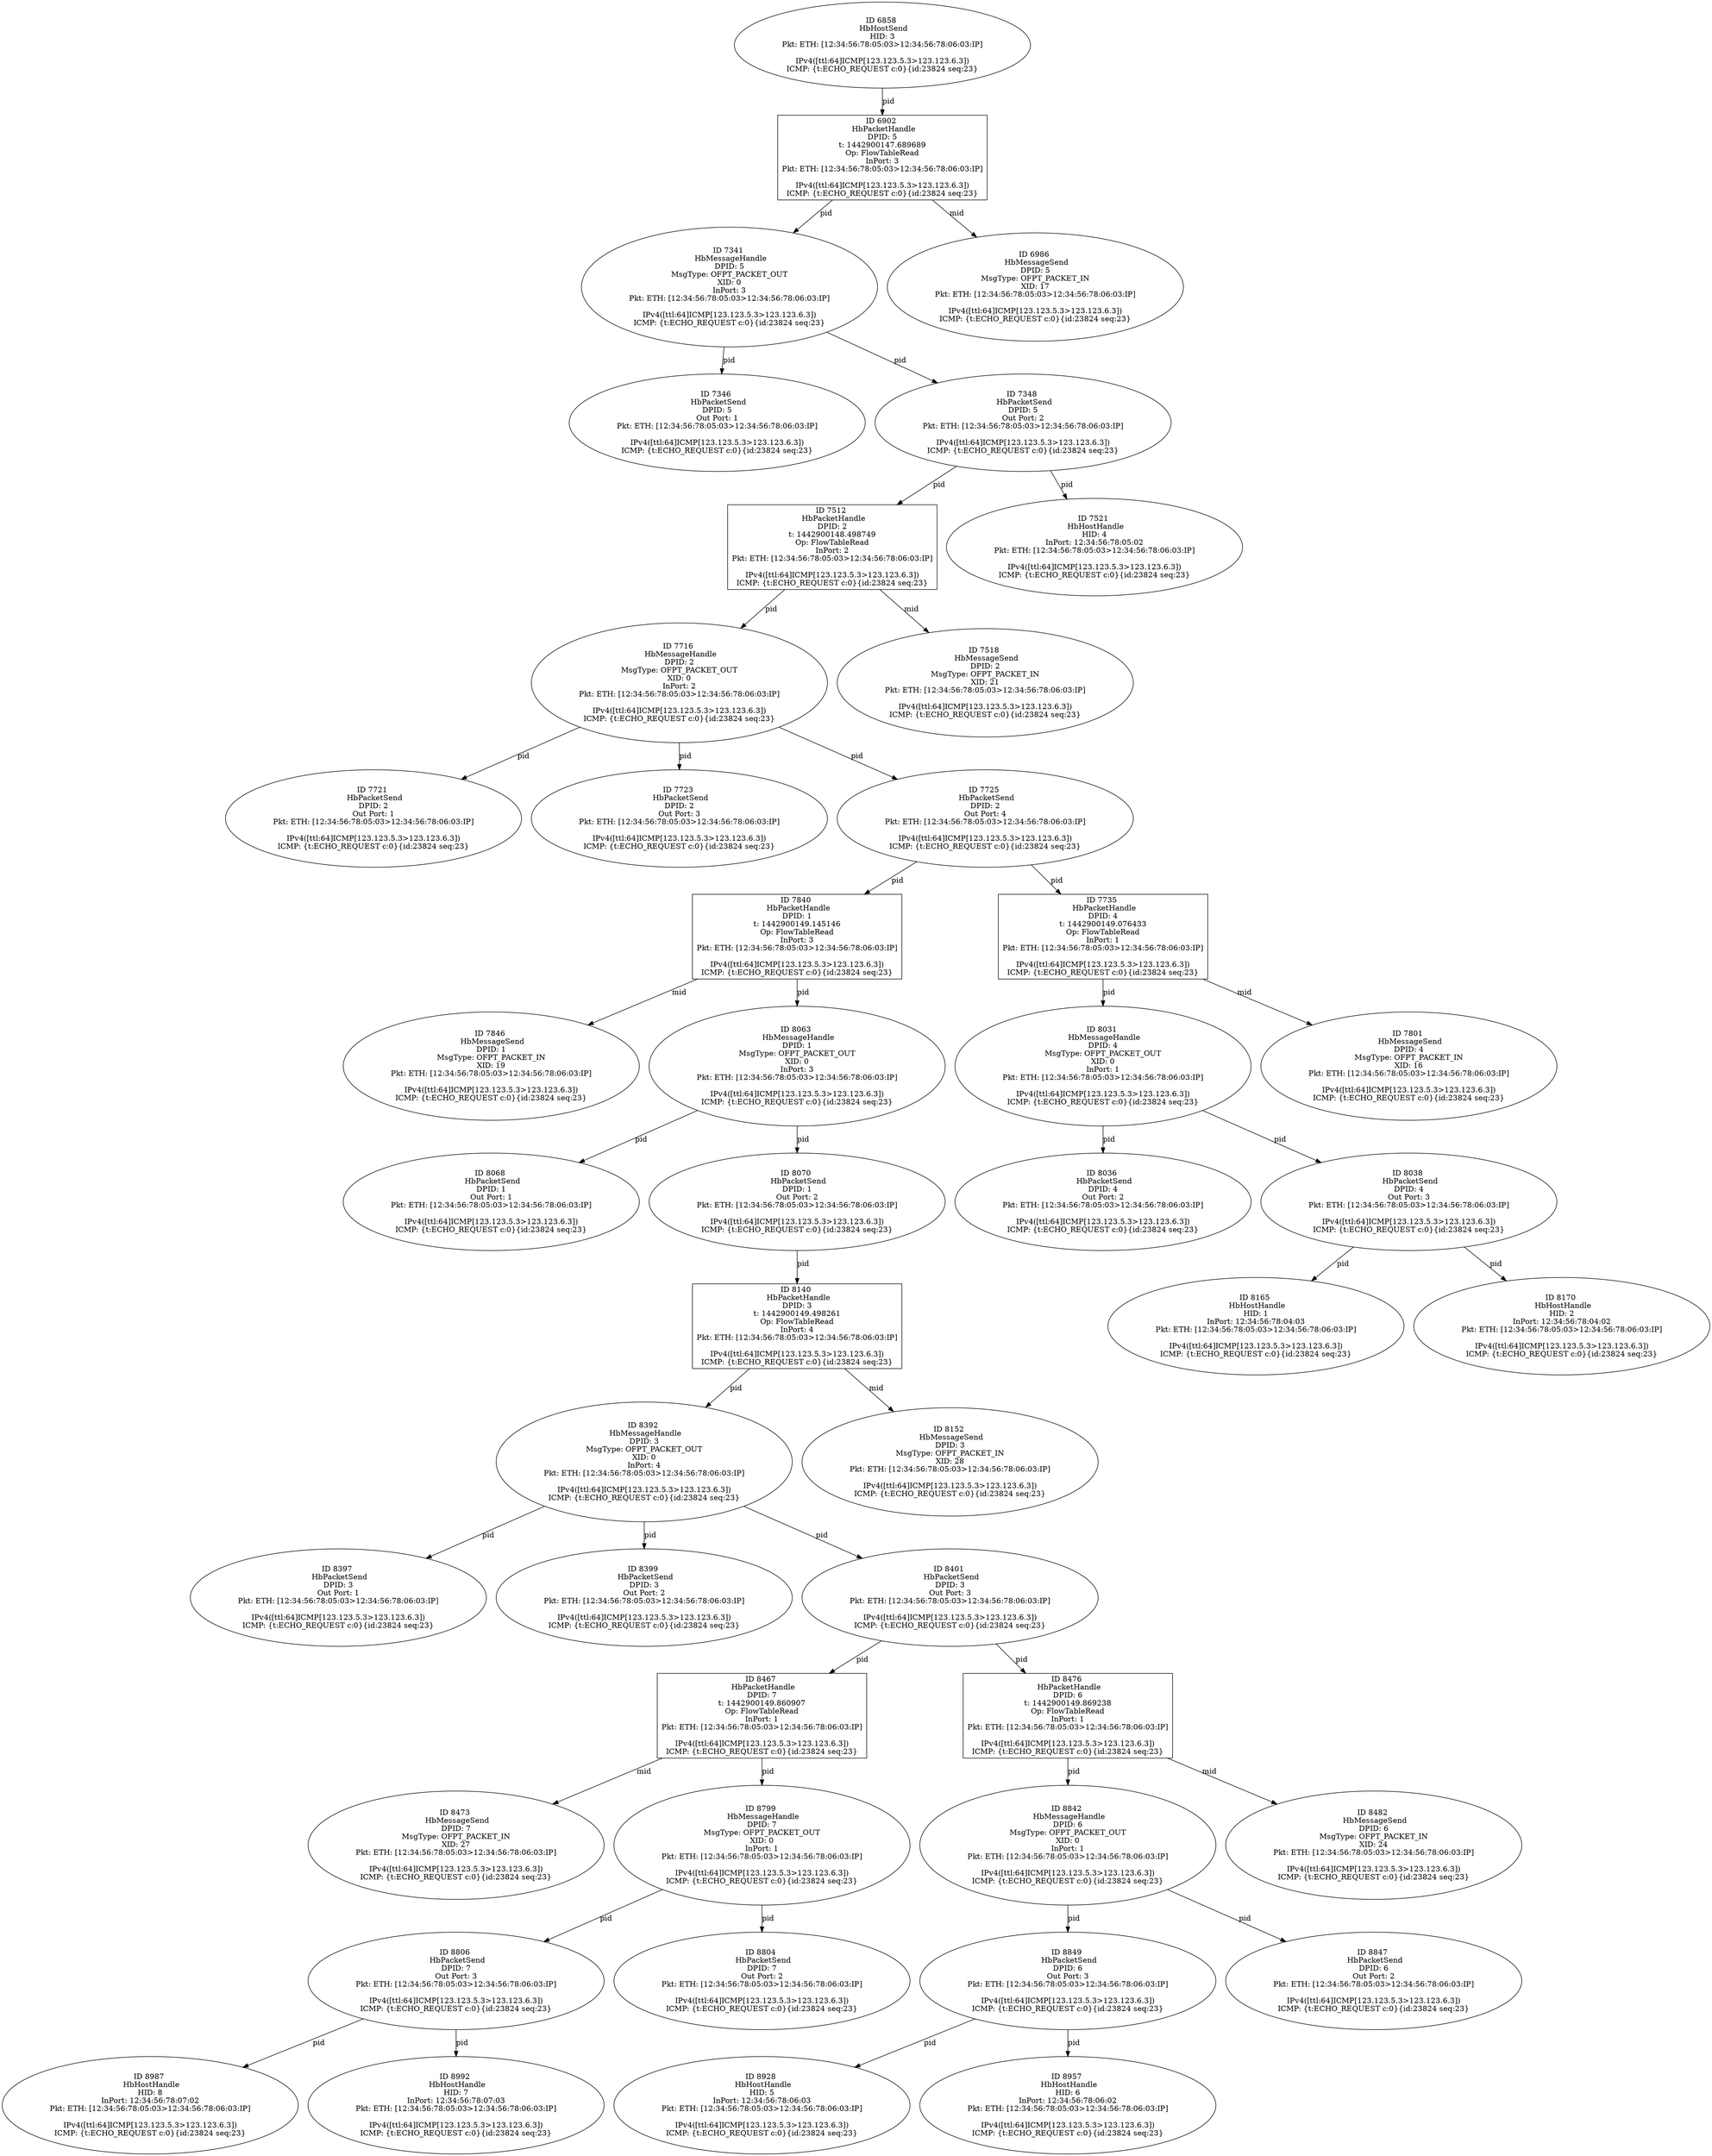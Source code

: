 strict digraph G {
8068 [shape=oval, event=<hb_events.HbPacketSend object at 0x109a2a590>, label="ID 8068 
 HbPacketSend
DPID: 1
Out Port: 1
Pkt: ETH: [12:34:56:78:05:03>12:34:56:78:06:03:IP]

IPv4([ttl:64]ICMP[123.123.5.3>123.123.6.3])
ICMP: {t:ECHO_REQUEST c:0}{id:23824 seq:23}"];
8070 [shape=oval, event=<hb_events.HbPacketSend object at 0x109a2a7d0>, label="ID 8070 
 HbPacketSend
DPID: 1
Out Port: 2
Pkt: ETH: [12:34:56:78:05:03>12:34:56:78:06:03:IP]

IPv4([ttl:64]ICMP[123.123.5.3>123.123.6.3])
ICMP: {t:ECHO_REQUEST c:0}{id:23824 seq:23}"];
8842 [shape=oval, event=<hb_events.HbMessageHandle object at 0x109b6bb50>, label="ID 8842 
 HbMessageHandle
DPID: 6
MsgType: OFPT_PACKET_OUT
XID: 0
InPort: 1
Pkt: ETH: [12:34:56:78:05:03>12:34:56:78:06:03:IP]

IPv4([ttl:64]ICMP[123.123.5.3>123.123.6.3])
ICMP: {t:ECHO_REQUEST c:0}{id:23824 seq:23}"];
8806 [shape=oval, event=<hb_events.HbPacketSend object at 0x109b5f4d0>, label="ID 8806 
 HbPacketSend
DPID: 7
Out Port: 3
Pkt: ETH: [12:34:56:78:05:03>12:34:56:78:06:03:IP]

IPv4([ttl:64]ICMP[123.123.5.3>123.123.6.3])
ICMP: {t:ECHO_REQUEST c:0}{id:23824 seq:23}"];
7341 [shape=oval, event=<hb_events.HbMessageHandle object at 0x1098c1c10>, label="ID 7341 
 HbMessageHandle
DPID: 5
MsgType: OFPT_PACKET_OUT
XID: 0
InPort: 3
Pkt: ETH: [12:34:56:78:05:03>12:34:56:78:06:03:IP]

IPv4([ttl:64]ICMP[123.123.5.3>123.123.6.3])
ICMP: {t:ECHO_REQUEST c:0}{id:23824 seq:23}"];
8849 [shape=oval, event=<hb_events.HbPacketSend object at 0x109b78190>, label="ID 8849 
 HbPacketSend
DPID: 6
Out Port: 3
Pkt: ETH: [12:34:56:78:05:03>12:34:56:78:06:03:IP]

IPv4([ttl:64]ICMP[123.123.5.3>123.123.6.3])
ICMP: {t:ECHO_REQUEST c:0}{id:23824 seq:23}"];
8467 [shape=box, event=<hb_events.HbPacketHandle object at 0x109ac4350>, label="ID 8467 
 HbPacketHandle
DPID: 7
t: 1442900149.860907
Op: FlowTableRead
InPort: 1
Pkt: ETH: [12:34:56:78:05:03>12:34:56:78:06:03:IP]

IPv4([ttl:64]ICMP[123.123.5.3>123.123.6.3])
ICMP: {t:ECHO_REQUEST c:0}{id:23824 seq:23}"];
8473 [shape=oval, event=<hb_events.HbMessageSend object at 0x109ac4b10>, label="ID 8473 
 HbMessageSend
DPID: 7
MsgType: OFPT_PACKET_IN
XID: 27
Pkt: ETH: [12:34:56:78:05:03>12:34:56:78:06:03:IP]

IPv4([ttl:64]ICMP[123.123.5.3>123.123.6.3])
ICMP: {t:ECHO_REQUEST c:0}{id:23824 seq:23}"];
8987 [shape=oval, event=<hb_events.HbHostHandle object at 0x109bb2790>, label="ID 8987 
 HbHostHandle
HID: 8
InPort: 12:34:56:78:07:02
Pkt: ETH: [12:34:56:78:05:03>12:34:56:78:06:03:IP]

IPv4([ttl:64]ICMP[123.123.5.3>123.123.6.3])
ICMP: {t:ECHO_REQUEST c:0}{id:23824 seq:23}"];
8476 [shape=box, event=<hb_events.HbPacketHandle object at 0x109ac4ad0>, label="ID 8476 
 HbPacketHandle
DPID: 6
t: 1442900149.869238
Op: FlowTableRead
InPort: 1
Pkt: ETH: [12:34:56:78:05:03>12:34:56:78:06:03:IP]

IPv4([ttl:64]ICMP[123.123.5.3>123.123.6.3])
ICMP: {t:ECHO_REQUEST c:0}{id:23824 seq:23}"];
7840 [shape=box, event=<hb_events.HbPacketHandle object at 0x1099ddd10>, label="ID 7840 
 HbPacketHandle
DPID: 1
t: 1442900149.145146
Op: FlowTableRead
InPort: 3
Pkt: ETH: [12:34:56:78:05:03>12:34:56:78:06:03:IP]

IPv4([ttl:64]ICMP[123.123.5.3>123.123.6.3])
ICMP: {t:ECHO_REQUEST c:0}{id:23824 seq:23}"];
8482 [shape=oval, event=<hb_events.HbMessageSend object at 0x109accd50>, label="ID 8482 
 HbMessageSend
DPID: 6
MsgType: OFPT_PACKET_IN
XID: 24
Pkt: ETH: [12:34:56:78:05:03>12:34:56:78:06:03:IP]

IPv4([ttl:64]ICMP[123.123.5.3>123.123.6.3])
ICMP: {t:ECHO_REQUEST c:0}{id:23824 seq:23}"];
7716 [shape=oval, event=<hb_events.HbMessageHandle object at 0x10997ae90>, label="ID 7716 
 HbMessageHandle
DPID: 2
MsgType: OFPT_PACKET_OUT
XID: 0
InPort: 2
Pkt: ETH: [12:34:56:78:05:03>12:34:56:78:06:03:IP]

IPv4([ttl:64]ICMP[123.123.5.3>123.123.6.3])
ICMP: {t:ECHO_REQUEST c:0}{id:23824 seq:23}"];
7846 [shape=oval, event=<hb_events.HbMessageSend object at 0x1099e5490>, label="ID 7846 
 HbMessageSend
DPID: 1
MsgType: OFPT_PACKET_IN
XID: 19
Pkt: ETH: [12:34:56:78:05:03>12:34:56:78:06:03:IP]

IPv4([ttl:64]ICMP[123.123.5.3>123.123.6.3])
ICMP: {t:ECHO_REQUEST c:0}{id:23824 seq:23}"];
7721 [shape=oval, event=<hb_events.HbPacketSend object at 0x1099843d0>, label="ID 7721 
 HbPacketSend
DPID: 2
Out Port: 1
Pkt: ETH: [12:34:56:78:05:03>12:34:56:78:06:03:IP]

IPv4([ttl:64]ICMP[123.123.5.3>123.123.6.3])
ICMP: {t:ECHO_REQUEST c:0}{id:23824 seq:23}"];
7723 [shape=oval, event=<hb_events.HbPacketSend object at 0x109984610>, label="ID 7723 
 HbPacketSend
DPID: 2
Out Port: 3
Pkt: ETH: [12:34:56:78:05:03>12:34:56:78:06:03:IP]

IPv4([ttl:64]ICMP[123.123.5.3>123.123.6.3])
ICMP: {t:ECHO_REQUEST c:0}{id:23824 seq:23}"];
7725 [shape=oval, event=<hb_events.HbPacketSend object at 0x109984850>, label="ID 7725 
 HbPacketSend
DPID: 2
Out Port: 4
Pkt: ETH: [12:34:56:78:05:03>12:34:56:78:06:03:IP]

IPv4([ttl:64]ICMP[123.123.5.3>123.123.6.3])
ICMP: {t:ECHO_REQUEST c:0}{id:23824 seq:23}"];
7346 [shape=oval, event=<hb_events.HbPacketSend object at 0x1098c9390>, label="ID 7346 
 HbPacketSend
DPID: 5
Out Port: 1
Pkt: ETH: [12:34:56:78:05:03>12:34:56:78:06:03:IP]

IPv4([ttl:64]ICMP[123.123.5.3>123.123.6.3])
ICMP: {t:ECHO_REQUEST c:0}{id:23824 seq:23}"];
7348 [shape=oval, event=<hb_events.HbPacketSend object at 0x1098c95d0>, label="ID 7348 
 HbPacketSend
DPID: 5
Out Port: 2
Pkt: ETH: [12:34:56:78:05:03>12:34:56:78:06:03:IP]

IPv4([ttl:64]ICMP[123.123.5.3>123.123.6.3])
ICMP: {t:ECHO_REQUEST c:0}{id:23824 seq:23}"];
7735 [shape=box, event=<hb_events.HbPacketHandle object at 0x10998a850>, label="ID 7735 
 HbPacketHandle
DPID: 4
t: 1442900149.076433
Op: FlowTableRead
InPort: 1
Pkt: ETH: [12:34:56:78:05:03>12:34:56:78:06:03:IP]

IPv4([ttl:64]ICMP[123.123.5.3>123.123.6.3])
ICMP: {t:ECHO_REQUEST c:0}{id:23824 seq:23}"];
8799 [shape=oval, event=<hb_events.HbMessageHandle object at 0x109b59d50>, label="ID 8799 
 HbMessageHandle
DPID: 7
MsgType: OFPT_PACKET_OUT
XID: 0
InPort: 1
Pkt: ETH: [12:34:56:78:05:03>12:34:56:78:06:03:IP]

IPv4([ttl:64]ICMP[123.123.5.3>123.123.6.3])
ICMP: {t:ECHO_REQUEST c:0}{id:23824 seq:23}"];
6858 [shape=oval, event=<hb_events.HbHostSend object at 0x10971e1d0>, label="ID 6858 
 HbHostSend
HID: 3
Pkt: ETH: [12:34:56:78:05:03>12:34:56:78:06:03:IP]

IPv4([ttl:64]ICMP[123.123.5.3>123.123.6.3])
ICMP: {t:ECHO_REQUEST c:0}{id:23824 seq:23}"];
7512 [shape=box, event=<hb_events.HbPacketHandle object at 0x109923c90>, label="ID 7512 
 HbPacketHandle
DPID: 2
t: 1442900148.498749
Op: FlowTableRead
InPort: 2
Pkt: ETH: [12:34:56:78:05:03>12:34:56:78:06:03:IP]

IPv4([ttl:64]ICMP[123.123.5.3>123.123.6.3])
ICMP: {t:ECHO_REQUEST c:0}{id:23824 seq:23}"];
8992 [shape=oval, event=<hb_events.HbHostHandle object at 0x109bb2dd0>, label="ID 8992 
 HbHostHandle
HID: 7
InPort: 12:34:56:78:07:03
Pkt: ETH: [12:34:56:78:05:03>12:34:56:78:06:03:IP]

IPv4([ttl:64]ICMP[123.123.5.3>123.123.6.3])
ICMP: {t:ECHO_REQUEST c:0}{id:23824 seq:23}"];
8392 [shape=oval, event=<hb_events.HbMessageHandle object at 0x109aaa090>, label="ID 8392 
 HbMessageHandle
DPID: 3
MsgType: OFPT_PACKET_OUT
XID: 0
InPort: 4
Pkt: ETH: [12:34:56:78:05:03>12:34:56:78:06:03:IP]

IPv4([ttl:64]ICMP[123.123.5.3>123.123.6.3])
ICMP: {t:ECHO_REQUEST c:0}{id:23824 seq:23}"];
6986 [shape=oval, event=<hb_events.HbMessageSend object at 0x10975a990>, label="ID 6986 
 HbMessageSend
DPID: 5
MsgType: OFPT_PACKET_IN
XID: 17
Pkt: ETH: [12:34:56:78:05:03>12:34:56:78:06:03:IP]

IPv4([ttl:64]ICMP[123.123.5.3>123.123.6.3])
ICMP: {t:ECHO_REQUEST c:0}{id:23824 seq:23}"];
8140 [shape=box, event=<hb_events.HbPacketHandle object at 0x109a40490>, label="ID 8140 
 HbPacketHandle
DPID: 3
t: 1442900149.498261
Op: FlowTableRead
InPort: 4
Pkt: ETH: [12:34:56:78:05:03>12:34:56:78:06:03:IP]

IPv4([ttl:64]ICMP[123.123.5.3>123.123.6.3])
ICMP: {t:ECHO_REQUEST c:0}{id:23824 seq:23}"];
8397 [shape=oval, event=<hb_events.HbPacketSend object at 0x109ab2c90>, label="ID 8397 
 HbPacketSend
DPID: 3
Out Port: 1
Pkt: ETH: [12:34:56:78:05:03>12:34:56:78:06:03:IP]

IPv4([ttl:64]ICMP[123.123.5.3>123.123.6.3])
ICMP: {t:ECHO_REQUEST c:0}{id:23824 seq:23}"];
8399 [shape=oval, event=<hb_events.HbPacketSend object at 0x109ab2ed0>, label="ID 8399 
 HbPacketSend
DPID: 3
Out Port: 2
Pkt: ETH: [12:34:56:78:05:03>12:34:56:78:06:03:IP]

IPv4([ttl:64]ICMP[123.123.5.3>123.123.6.3])
ICMP: {t:ECHO_REQUEST c:0}{id:23824 seq:23}"];
8401 [shape=oval, event=<hb_events.HbPacketSend object at 0x109ab6150>, label="ID 8401 
 HbPacketSend
DPID: 3
Out Port: 3
Pkt: ETH: [12:34:56:78:05:03>12:34:56:78:06:03:IP]

IPv4([ttl:64]ICMP[123.123.5.3>123.123.6.3])
ICMP: {t:ECHO_REQUEST c:0}{id:23824 seq:23}"];
8152 [shape=oval, event=<hb_events.HbMessageSend object at 0x109a46090>, label="ID 8152 
 HbMessageSend
DPID: 3
MsgType: OFPT_PACKET_IN
XID: 28
Pkt: ETH: [12:34:56:78:05:03>12:34:56:78:06:03:IP]

IPv4([ttl:64]ICMP[123.123.5.3>123.123.6.3])
ICMP: {t:ECHO_REQUEST c:0}{id:23824 seq:23}"];
8804 [shape=oval, event=<hb_events.HbPacketSend object at 0x109b5f290>, label="ID 8804 
 HbPacketSend
DPID: 7
Out Port: 2
Pkt: ETH: [12:34:56:78:05:03>12:34:56:78:06:03:IP]

IPv4([ttl:64]ICMP[123.123.5.3>123.123.6.3])
ICMP: {t:ECHO_REQUEST c:0}{id:23824 seq:23}"];
8847 [shape=oval, event=<hb_events.HbPacketSend object at 0x109b72f10>, label="ID 8847 
 HbPacketSend
DPID: 6
Out Port: 2
Pkt: ETH: [12:34:56:78:05:03>12:34:56:78:06:03:IP]

IPv4([ttl:64]ICMP[123.123.5.3>123.123.6.3])
ICMP: {t:ECHO_REQUEST c:0}{id:23824 seq:23}"];
7518 [shape=oval, event=<hb_events.HbMessageSend object at 0x10992a790>, label="ID 7518 
 HbMessageSend
DPID: 2
MsgType: OFPT_PACKET_IN
XID: 21
Pkt: ETH: [12:34:56:78:05:03>12:34:56:78:06:03:IP]

IPv4([ttl:64]ICMP[123.123.5.3>123.123.6.3])
ICMP: {t:ECHO_REQUEST c:0}{id:23824 seq:23}"];
8031 [shape=oval, event=<hb_events.HbMessageHandle object at 0x109a1d250>, label="ID 8031 
 HbMessageHandle
DPID: 4
MsgType: OFPT_PACKET_OUT
XID: 0
InPort: 1
Pkt: ETH: [12:34:56:78:05:03>12:34:56:78:06:03:IP]

IPv4([ttl:64]ICMP[123.123.5.3>123.123.6.3])
ICMP: {t:ECHO_REQUEST c:0}{id:23824 seq:23}"];
8928 [shape=oval, event=<hb_events.HbHostHandle object at 0x109b8dc10>, label="ID 8928 
 HbHostHandle
HID: 5
InPort: 12:34:56:78:06:03
Pkt: ETH: [12:34:56:78:05:03>12:34:56:78:06:03:IP]

IPv4([ttl:64]ICMP[123.123.5.3>123.123.6.3])
ICMP: {t:ECHO_REQUEST c:0}{id:23824 seq:23}"];
7521 [shape=oval, event=<hb_events.HbHostHandle object at 0x10992a7d0>, label="ID 7521 
 HbHostHandle
HID: 4
InPort: 12:34:56:78:05:02
Pkt: ETH: [12:34:56:78:05:03>12:34:56:78:06:03:IP]

IPv4([ttl:64]ICMP[123.123.5.3>123.123.6.3])
ICMP: {t:ECHO_REQUEST c:0}{id:23824 seq:23}"];
8036 [shape=oval, event=<hb_events.HbPacketSend object at 0x109a1d990>, label="ID 8036 
 HbPacketSend
DPID: 4
Out Port: 2
Pkt: ETH: [12:34:56:78:05:03>12:34:56:78:06:03:IP]

IPv4([ttl:64]ICMP[123.123.5.3>123.123.6.3])
ICMP: {t:ECHO_REQUEST c:0}{id:23824 seq:23}"];
8165 [shape=oval, event=<hb_events.HbHostHandle object at 0x109a469d0>, label="ID 8165 
 HbHostHandle
HID: 1
InPort: 12:34:56:78:04:03
Pkt: ETH: [12:34:56:78:05:03>12:34:56:78:06:03:IP]

IPv4([ttl:64]ICMP[123.123.5.3>123.123.6.3])
ICMP: {t:ECHO_REQUEST c:0}{id:23824 seq:23}"];
8038 [shape=oval, event=<hb_events.HbPacketSend object at 0x109a1dbd0>, label="ID 8038 
 HbPacketSend
DPID: 4
Out Port: 3
Pkt: ETH: [12:34:56:78:05:03>12:34:56:78:06:03:IP]

IPv4([ttl:64]ICMP[123.123.5.3>123.123.6.3])
ICMP: {t:ECHO_REQUEST c:0}{id:23824 seq:23}"];
8170 [shape=oval, event=<hb_events.HbHostHandle object at 0x109a46e50>, label="ID 8170 
 HbHostHandle
HID: 2
InPort: 12:34:56:78:04:02
Pkt: ETH: [12:34:56:78:05:03>12:34:56:78:06:03:IP]

IPv4([ttl:64]ICMP[123.123.5.3>123.123.6.3])
ICMP: {t:ECHO_REQUEST c:0}{id:23824 seq:23}"];
6902 [shape=box, event=<hb_events.HbPacketHandle object at 0x109778ed0>, label="ID 6902 
 HbPacketHandle
DPID: 5
t: 1442900147.689689
Op: FlowTableRead
InPort: 3
Pkt: ETH: [12:34:56:78:05:03>12:34:56:78:06:03:IP]

IPv4([ttl:64]ICMP[123.123.5.3>123.123.6.3])
ICMP: {t:ECHO_REQUEST c:0}{id:23824 seq:23}"];
7801 [shape=oval, event=<hb_events.HbMessageSend object at 0x1099d3610>, label="ID 7801 
 HbMessageSend
DPID: 4
MsgType: OFPT_PACKET_IN
XID: 16
Pkt: ETH: [12:34:56:78:05:03>12:34:56:78:06:03:IP]

IPv4([ttl:64]ICMP[123.123.5.3>123.123.6.3])
ICMP: {t:ECHO_REQUEST c:0}{id:23824 seq:23}"];
8957 [shape=oval, event=<hb_events.HbHostHandle object at 0x109b9e450>, label="ID 8957 
 HbHostHandle
HID: 6
InPort: 12:34:56:78:06:02
Pkt: ETH: [12:34:56:78:05:03>12:34:56:78:06:03:IP]

IPv4([ttl:64]ICMP[123.123.5.3>123.123.6.3])
ICMP: {t:ECHO_REQUEST c:0}{id:23824 seq:23}"];
8063 [shape=oval, event=<hb_events.HbMessageHandle object at 0x109a2a090>, label="ID 8063 
 HbMessageHandle
DPID: 1
MsgType: OFPT_PACKET_OUT
XID: 0
InPort: 3
Pkt: ETH: [12:34:56:78:05:03>12:34:56:78:06:03:IP]

IPv4([ttl:64]ICMP[123.123.5.3>123.123.6.3])
ICMP: {t:ECHO_REQUEST c:0}{id:23824 seq:23}"];
8070 -> 8140  [rel=pid, label=pid];
8842 -> 8849  [rel=pid, label=pid];
8842 -> 8847  [rel=pid, label=pid];
7725 -> 7840  [rel=pid, label=pid];
7725 -> 7735  [rel=pid, label=pid];
8849 -> 8928  [rel=pid, label=pid];
8849 -> 8957  [rel=pid, label=pid];
8467 -> 8473  [rel=mid, label=mid];
8467 -> 8799  [rel=pid, label=pid];
8476 -> 8482  [rel=mid, label=mid];
8476 -> 8842  [rel=pid, label=pid];
7840 -> 7846  [rel=mid, label=mid];
7840 -> 8063  [rel=pid, label=pid];
7716 -> 7721  [rel=pid, label=pid];
7716 -> 7723  [rel=pid, label=pid];
7716 -> 7725  [rel=pid, label=pid];
7341 -> 7346  [rel=pid, label=pid];
7341 -> 7348  [rel=pid, label=pid];
7348 -> 7512  [rel=pid, label=pid];
7348 -> 7521  [rel=pid, label=pid];
7735 -> 7801  [rel=mid, label=mid];
7735 -> 8031  [rel=pid, label=pid];
8031 -> 8036  [rel=pid, label=pid];
8031 -> 8038  [rel=pid, label=pid];
8392 -> 8401  [rel=pid, label=pid];
8392 -> 8397  [rel=pid, label=pid];
8392 -> 8399  [rel=pid, label=pid];
6858 -> 6902  [rel=pid, label=pid];
8140 -> 8392  [rel=pid, label=pid];
8140 -> 8152  [rel=mid, label=mid];
8401 -> 8467  [rel=pid, label=pid];
8401 -> 8476  [rel=pid, label=pid];
7512 -> 7716  [rel=pid, label=pid];
7512 -> 7518  [rel=mid, label=mid];
8799 -> 8804  [rel=pid, label=pid];
8799 -> 8806  [rel=pid, label=pid];
8806 -> 8992  [rel=pid, label=pid];
8806 -> 8987  [rel=pid, label=pid];
8038 -> 8170  [rel=pid, label=pid];
8038 -> 8165  [rel=pid, label=pid];
6902 -> 6986  [rel=mid, label=mid];
6902 -> 7341  [rel=pid, label=pid];
8063 -> 8068  [rel=pid, label=pid];
8063 -> 8070  [rel=pid, label=pid];
}
